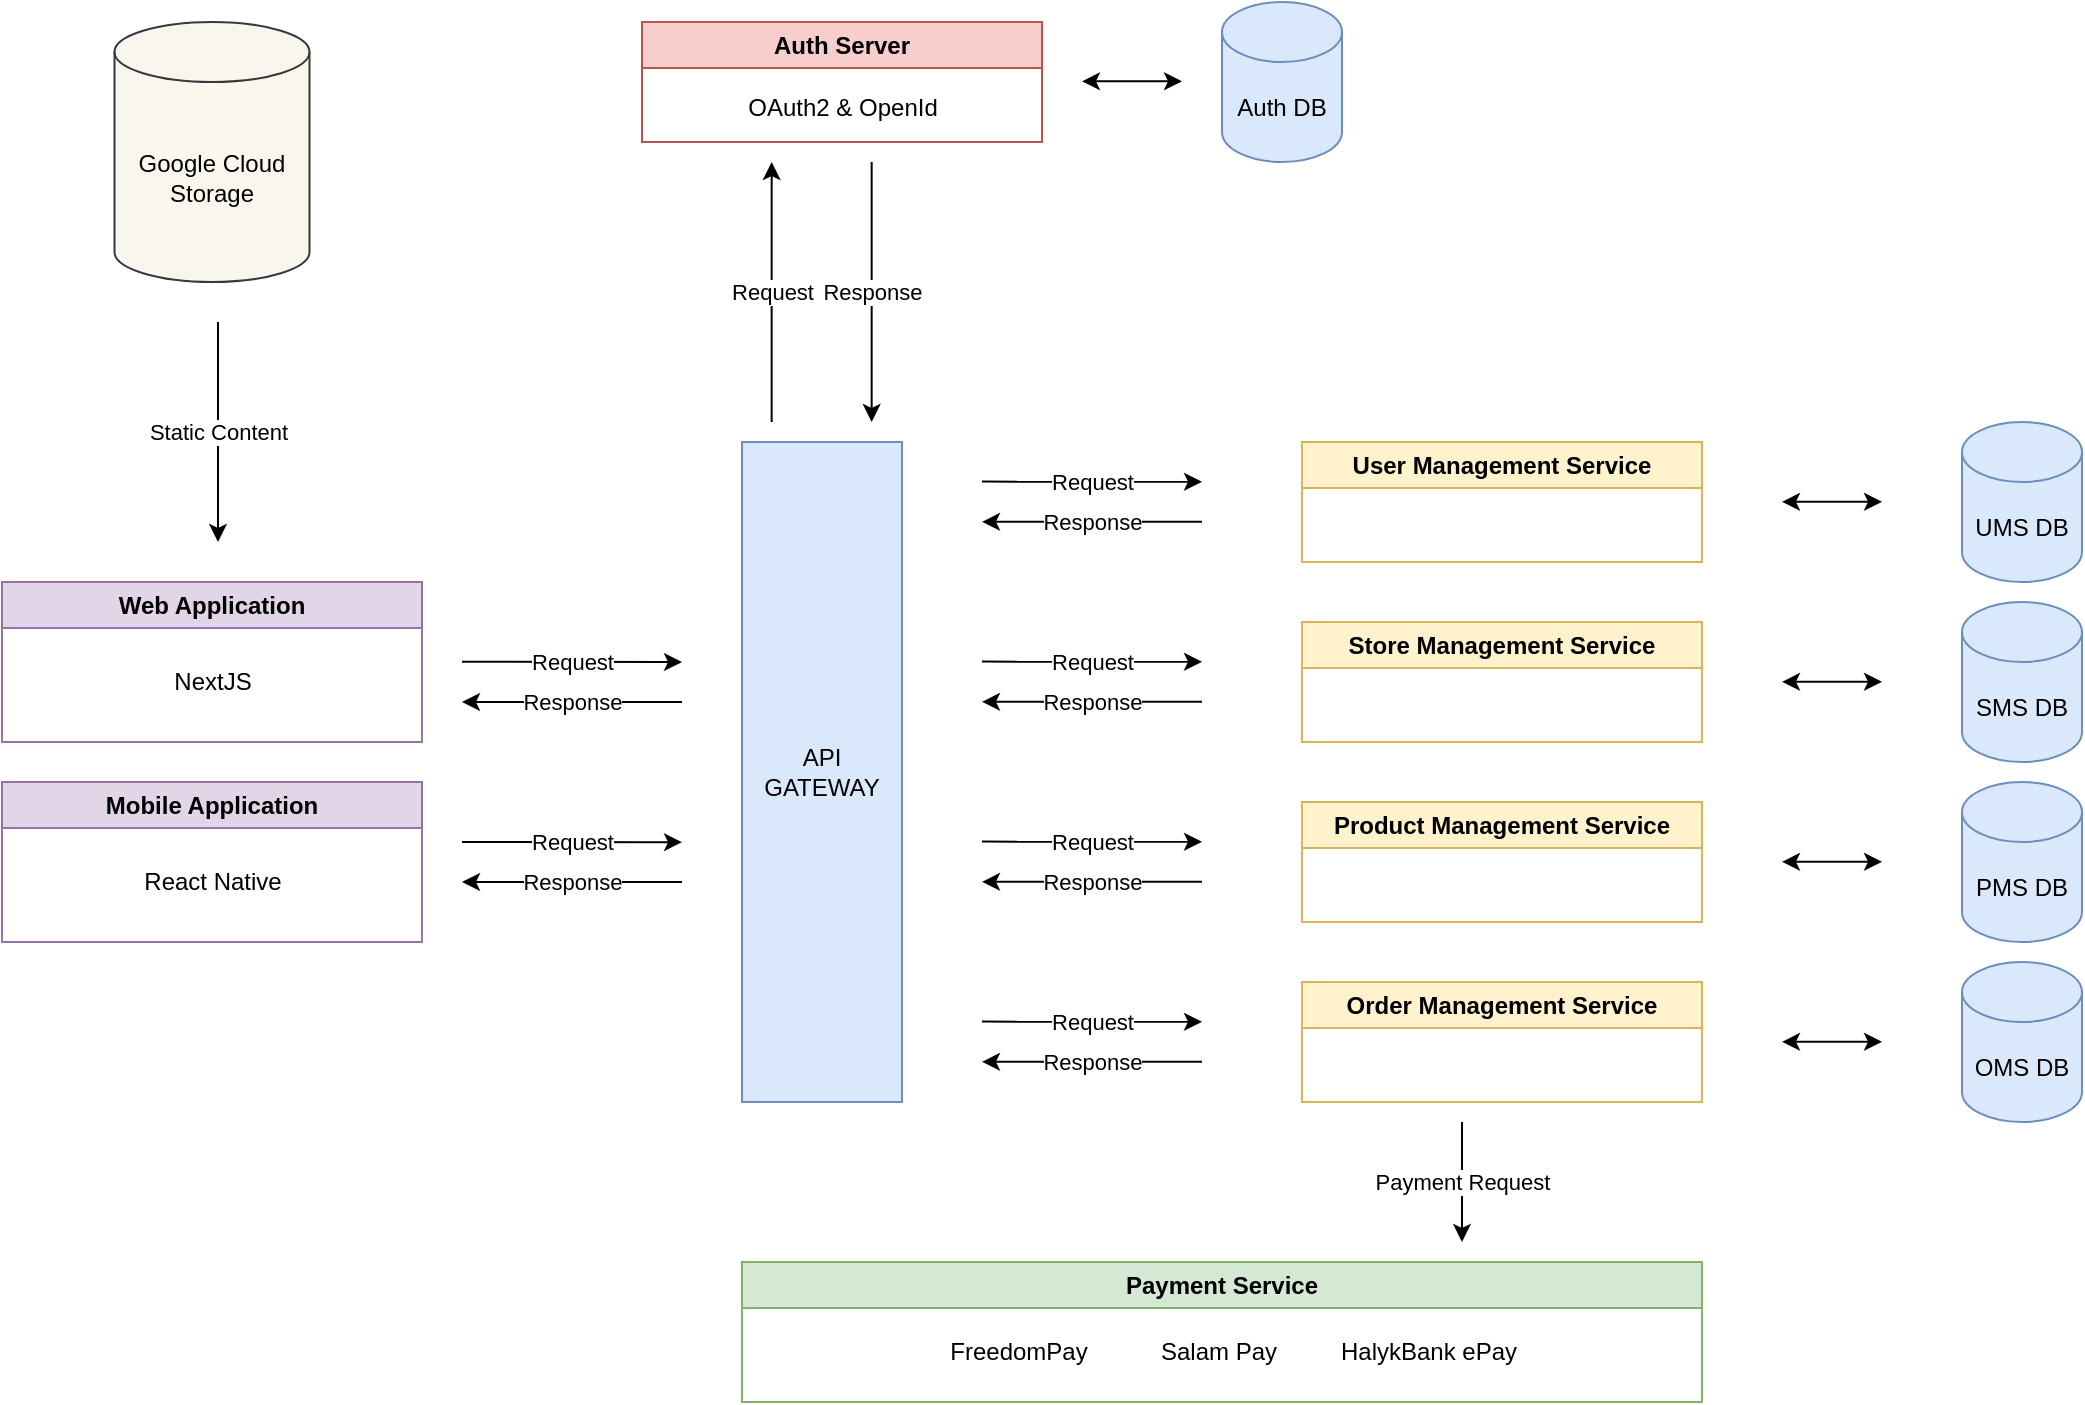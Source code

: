<mxfile version="24.2.5" type="github">
  <diagram name="Page-1" id="4DVArmQ2FKZMZtiGT3NC">
    <mxGraphModel dx="657" dy="352" grid="1" gridSize="10" guides="1" tooltips="1" connect="1" arrows="1" fold="1" page="1" pageScale="1" pageWidth="850" pageHeight="1100" math="0" shadow="0">
      <root>
        <mxCell id="0" />
        <mxCell id="1" parent="0" />
        <mxCell id="9ykSHjA-KUcAoBF8mec--2" value="Web Application" style="swimlane;whiteSpace=wrap;html=1;fillColor=#e1d5e7;strokeColor=#9673a6;" vertex="1" parent="1">
          <mxGeometry x="350" y="470" width="210" height="80" as="geometry" />
        </mxCell>
        <mxCell id="9ykSHjA-KUcAoBF8mec--70" value="NextJS" style="text;html=1;align=center;verticalAlign=middle;resizable=0;points=[];autosize=1;strokeColor=none;fillColor=none;" vertex="1" parent="9ykSHjA-KUcAoBF8mec--2">
          <mxGeometry x="75" y="35" width="60" height="30" as="geometry" />
        </mxCell>
        <mxCell id="9ykSHjA-KUcAoBF8mec--3" value="Mobile Application" style="swimlane;whiteSpace=wrap;html=1;fillColor=#e1d5e7;strokeColor=#9673a6;" vertex="1" parent="1">
          <mxGeometry x="350" y="570" width="210" height="80" as="geometry" />
        </mxCell>
        <mxCell id="9ykSHjA-KUcAoBF8mec--71" value="&lt;div&gt;React Native&lt;/div&gt;" style="text;html=1;align=center;verticalAlign=middle;resizable=0;points=[];autosize=1;strokeColor=none;fillColor=none;" vertex="1" parent="9ykSHjA-KUcAoBF8mec--3">
          <mxGeometry x="60" y="35" width="90" height="30" as="geometry" />
        </mxCell>
        <mxCell id="9ykSHjA-KUcAoBF8mec--7" value="&lt;div&gt;API&lt;/div&gt;&lt;div&gt;GATEWAY&lt;br&gt;&lt;/div&gt;" style="rounded=0;whiteSpace=wrap;html=1;fillColor=#dae8fc;strokeColor=#6c8ebf;" vertex="1" parent="1">
          <mxGeometry x="720" y="400" width="80" height="330" as="geometry" />
        </mxCell>
        <mxCell id="9ykSHjA-KUcAoBF8mec--13" value="" style="endArrow=classic;html=1;rounded=0;" edge="1" parent="1">
          <mxGeometry relative="1" as="geometry">
            <mxPoint x="580" y="509.9" as="sourcePoint" />
            <mxPoint x="690" y="510" as="targetPoint" />
          </mxGeometry>
        </mxCell>
        <mxCell id="9ykSHjA-KUcAoBF8mec--14" value="&lt;div&gt;Request&lt;/div&gt;" style="edgeLabel;resizable=0;html=1;;align=center;verticalAlign=middle;" connectable="0" vertex="1" parent="9ykSHjA-KUcAoBF8mec--13">
          <mxGeometry relative="1" as="geometry" />
        </mxCell>
        <mxCell id="9ykSHjA-KUcAoBF8mec--16" value="" style="endArrow=classic;html=1;rounded=0;" edge="1" parent="1">
          <mxGeometry relative="1" as="geometry">
            <mxPoint x="580" y="600" as="sourcePoint" />
            <mxPoint x="690" y="600.1" as="targetPoint" />
          </mxGeometry>
        </mxCell>
        <mxCell id="9ykSHjA-KUcAoBF8mec--17" value="&lt;div&gt;Request&lt;/div&gt;" style="edgeLabel;resizable=0;html=1;;align=center;verticalAlign=middle;" connectable="0" vertex="1" parent="9ykSHjA-KUcAoBF8mec--16">
          <mxGeometry relative="1" as="geometry" />
        </mxCell>
        <mxCell id="9ykSHjA-KUcAoBF8mec--18" value="" style="endArrow=classic;html=1;rounded=0;" edge="1" parent="1">
          <mxGeometry relative="1" as="geometry">
            <mxPoint x="690" y="530" as="sourcePoint" />
            <mxPoint x="580" y="530" as="targetPoint" />
          </mxGeometry>
        </mxCell>
        <mxCell id="9ykSHjA-KUcAoBF8mec--19" value="&lt;div&gt;Response&lt;/div&gt;" style="edgeLabel;resizable=0;html=1;;align=center;verticalAlign=middle;" connectable="0" vertex="1" parent="9ykSHjA-KUcAoBF8mec--18">
          <mxGeometry relative="1" as="geometry" />
        </mxCell>
        <mxCell id="9ykSHjA-KUcAoBF8mec--20" value="" style="endArrow=classic;html=1;rounded=0;" edge="1" parent="1">
          <mxGeometry relative="1" as="geometry">
            <mxPoint x="690" y="620" as="sourcePoint" />
            <mxPoint x="580" y="620" as="targetPoint" />
          </mxGeometry>
        </mxCell>
        <mxCell id="9ykSHjA-KUcAoBF8mec--21" value="&lt;div&gt;Response&lt;/div&gt;" style="edgeLabel;resizable=0;html=1;;align=center;verticalAlign=middle;" connectable="0" vertex="1" parent="9ykSHjA-KUcAoBF8mec--20">
          <mxGeometry relative="1" as="geometry" />
        </mxCell>
        <mxCell id="9ykSHjA-KUcAoBF8mec--22" value="Auth Server" style="swimlane;whiteSpace=wrap;html=1;fillColor=#f8cecc;strokeColor=#b85450;" vertex="1" parent="1">
          <mxGeometry x="670" y="190" width="200" height="60" as="geometry" />
        </mxCell>
        <mxCell id="9ykSHjA-KUcAoBF8mec--25" value="" style="endArrow=classic;html=1;rounded=0;" edge="1" parent="1">
          <mxGeometry relative="1" as="geometry">
            <mxPoint x="734.83" y="390" as="sourcePoint" />
            <mxPoint x="734.83" y="260" as="targetPoint" />
          </mxGeometry>
        </mxCell>
        <mxCell id="9ykSHjA-KUcAoBF8mec--26" value="&lt;div&gt;Request&lt;/div&gt;" style="edgeLabel;resizable=0;html=1;;align=center;verticalAlign=middle;" connectable="0" vertex="1" parent="9ykSHjA-KUcAoBF8mec--25">
          <mxGeometry relative="1" as="geometry" />
        </mxCell>
        <mxCell id="9ykSHjA-KUcAoBF8mec--27" value="" style="endArrow=classic;html=1;rounded=0;" edge="1" parent="1">
          <mxGeometry relative="1" as="geometry">
            <mxPoint x="784.83" y="260" as="sourcePoint" />
            <mxPoint x="784.83" y="390" as="targetPoint" />
          </mxGeometry>
        </mxCell>
        <mxCell id="9ykSHjA-KUcAoBF8mec--28" value="&lt;div&gt;Response&lt;/div&gt;" style="edgeLabel;resizable=0;html=1;;align=center;verticalAlign=middle;" connectable="0" vertex="1" parent="9ykSHjA-KUcAoBF8mec--27">
          <mxGeometry relative="1" as="geometry" />
        </mxCell>
        <mxCell id="9ykSHjA-KUcAoBF8mec--29" value="Auth DB" style="shape=cylinder3;whiteSpace=wrap;html=1;boundedLbl=1;backgroundOutline=1;size=15;fillColor=#dae8fc;strokeColor=#6c8ebf;" vertex="1" parent="1">
          <mxGeometry x="960" y="180" width="60" height="80" as="geometry" />
        </mxCell>
        <mxCell id="9ykSHjA-KUcAoBF8mec--30" value="" style="endArrow=classic;startArrow=classic;html=1;rounded=0;" edge="1" parent="1">
          <mxGeometry width="50" height="50" relative="1" as="geometry">
            <mxPoint x="890" y="219.66" as="sourcePoint" />
            <mxPoint x="940" y="219.66" as="targetPoint" />
          </mxGeometry>
        </mxCell>
        <mxCell id="9ykSHjA-KUcAoBF8mec--31" value="User Management Service" style="swimlane;whiteSpace=wrap;html=1;fillColor=#fff2cc;strokeColor=#d6b656;" vertex="1" parent="1">
          <mxGeometry x="1000" y="400" width="200" height="60" as="geometry" />
        </mxCell>
        <mxCell id="9ykSHjA-KUcAoBF8mec--32" value="UMS DB" style="shape=cylinder3;whiteSpace=wrap;html=1;boundedLbl=1;backgroundOutline=1;size=15;fillColor=#dae8fc;strokeColor=#6c8ebf;" vertex="1" parent="1">
          <mxGeometry x="1330" y="390" width="60" height="80" as="geometry" />
        </mxCell>
        <mxCell id="9ykSHjA-KUcAoBF8mec--33" value="" style="endArrow=classic;startArrow=classic;html=1;rounded=0;" edge="1" parent="1">
          <mxGeometry width="50" height="50" relative="1" as="geometry">
            <mxPoint x="1240" y="429.91" as="sourcePoint" />
            <mxPoint x="1290" y="429.91" as="targetPoint" />
          </mxGeometry>
        </mxCell>
        <mxCell id="9ykSHjA-KUcAoBF8mec--34" value="" style="endArrow=classic;html=1;rounded=0;" edge="1" parent="1">
          <mxGeometry relative="1" as="geometry">
            <mxPoint x="840" y="419.8" as="sourcePoint" />
            <mxPoint x="950" y="419.9" as="targetPoint" />
          </mxGeometry>
        </mxCell>
        <mxCell id="9ykSHjA-KUcAoBF8mec--35" value="&lt;div&gt;Request&lt;/div&gt;" style="edgeLabel;resizable=0;html=1;;align=center;verticalAlign=middle;" connectable="0" vertex="1" parent="9ykSHjA-KUcAoBF8mec--34">
          <mxGeometry relative="1" as="geometry" />
        </mxCell>
        <mxCell id="9ykSHjA-KUcAoBF8mec--36" value="" style="endArrow=classic;html=1;rounded=0;" edge="1" parent="1">
          <mxGeometry relative="1" as="geometry">
            <mxPoint x="950" y="439.9" as="sourcePoint" />
            <mxPoint x="840" y="439.9" as="targetPoint" />
          </mxGeometry>
        </mxCell>
        <mxCell id="9ykSHjA-KUcAoBF8mec--37" value="&lt;div&gt;Response&lt;/div&gt;" style="edgeLabel;resizable=0;html=1;;align=center;verticalAlign=middle;" connectable="0" vertex="1" parent="9ykSHjA-KUcAoBF8mec--36">
          <mxGeometry relative="1" as="geometry" />
        </mxCell>
        <mxCell id="9ykSHjA-KUcAoBF8mec--45" value="Store Management Service" style="swimlane;whiteSpace=wrap;html=1;fillColor=#fff2cc;strokeColor=#d6b656;" vertex="1" parent="1">
          <mxGeometry x="1000" y="490" width="200" height="60" as="geometry" />
        </mxCell>
        <mxCell id="9ykSHjA-KUcAoBF8mec--46" value="SMS DB" style="shape=cylinder3;whiteSpace=wrap;html=1;boundedLbl=1;backgroundOutline=1;size=15;fillColor=#dae8fc;strokeColor=#6c8ebf;" vertex="1" parent="1">
          <mxGeometry x="1330" y="480" width="60" height="80" as="geometry" />
        </mxCell>
        <mxCell id="9ykSHjA-KUcAoBF8mec--47" value="" style="endArrow=classic;startArrow=classic;html=1;rounded=0;" edge="1" parent="1">
          <mxGeometry width="50" height="50" relative="1" as="geometry">
            <mxPoint x="1240" y="519.91" as="sourcePoint" />
            <mxPoint x="1290" y="519.91" as="targetPoint" />
          </mxGeometry>
        </mxCell>
        <mxCell id="9ykSHjA-KUcAoBF8mec--48" value="" style="endArrow=classic;html=1;rounded=0;" edge="1" parent="1">
          <mxGeometry relative="1" as="geometry">
            <mxPoint x="840" y="509.8" as="sourcePoint" />
            <mxPoint x="950" y="509.9" as="targetPoint" />
          </mxGeometry>
        </mxCell>
        <mxCell id="9ykSHjA-KUcAoBF8mec--49" value="&lt;div&gt;Request&lt;/div&gt;" style="edgeLabel;resizable=0;html=1;;align=center;verticalAlign=middle;" connectable="0" vertex="1" parent="9ykSHjA-KUcAoBF8mec--48">
          <mxGeometry relative="1" as="geometry" />
        </mxCell>
        <mxCell id="9ykSHjA-KUcAoBF8mec--50" value="" style="endArrow=classic;html=1;rounded=0;" edge="1" parent="1">
          <mxGeometry relative="1" as="geometry">
            <mxPoint x="950" y="529.9" as="sourcePoint" />
            <mxPoint x="840" y="529.9" as="targetPoint" />
          </mxGeometry>
        </mxCell>
        <mxCell id="9ykSHjA-KUcAoBF8mec--51" value="&lt;div&gt;Response&lt;/div&gt;" style="edgeLabel;resizable=0;html=1;;align=center;verticalAlign=middle;" connectable="0" vertex="1" parent="9ykSHjA-KUcAoBF8mec--50">
          <mxGeometry relative="1" as="geometry" />
        </mxCell>
        <mxCell id="9ykSHjA-KUcAoBF8mec--52" value="Product Management Service" style="swimlane;whiteSpace=wrap;html=1;fillColor=#fff2cc;strokeColor=#d6b656;" vertex="1" parent="1">
          <mxGeometry x="1000" y="580" width="200" height="60" as="geometry" />
        </mxCell>
        <mxCell id="9ykSHjA-KUcAoBF8mec--53" value="PMS DB" style="shape=cylinder3;whiteSpace=wrap;html=1;boundedLbl=1;backgroundOutline=1;size=15;fillColor=#dae8fc;strokeColor=#6c8ebf;" vertex="1" parent="1">
          <mxGeometry x="1330" y="570" width="60" height="80" as="geometry" />
        </mxCell>
        <mxCell id="9ykSHjA-KUcAoBF8mec--54" value="" style="endArrow=classic;startArrow=classic;html=1;rounded=0;" edge="1" parent="1">
          <mxGeometry width="50" height="50" relative="1" as="geometry">
            <mxPoint x="1240" y="609.91" as="sourcePoint" />
            <mxPoint x="1290" y="609.91" as="targetPoint" />
          </mxGeometry>
        </mxCell>
        <mxCell id="9ykSHjA-KUcAoBF8mec--55" value="" style="endArrow=classic;html=1;rounded=0;" edge="1" parent="1">
          <mxGeometry relative="1" as="geometry">
            <mxPoint x="840" y="599.8" as="sourcePoint" />
            <mxPoint x="950" y="599.9" as="targetPoint" />
          </mxGeometry>
        </mxCell>
        <mxCell id="9ykSHjA-KUcAoBF8mec--56" value="&lt;div&gt;Request&lt;/div&gt;" style="edgeLabel;resizable=0;html=1;;align=center;verticalAlign=middle;" connectable="0" vertex="1" parent="9ykSHjA-KUcAoBF8mec--55">
          <mxGeometry relative="1" as="geometry" />
        </mxCell>
        <mxCell id="9ykSHjA-KUcAoBF8mec--57" value="" style="endArrow=classic;html=1;rounded=0;" edge="1" parent="1">
          <mxGeometry relative="1" as="geometry">
            <mxPoint x="950" y="619.9" as="sourcePoint" />
            <mxPoint x="840" y="619.9" as="targetPoint" />
          </mxGeometry>
        </mxCell>
        <mxCell id="9ykSHjA-KUcAoBF8mec--58" value="&lt;div&gt;Response&lt;/div&gt;" style="edgeLabel;resizable=0;html=1;;align=center;verticalAlign=middle;" connectable="0" vertex="1" parent="9ykSHjA-KUcAoBF8mec--57">
          <mxGeometry relative="1" as="geometry" />
        </mxCell>
        <mxCell id="9ykSHjA-KUcAoBF8mec--59" value="Order Management Service" style="swimlane;whiteSpace=wrap;html=1;fillColor=#fff2cc;strokeColor=#d6b656;" vertex="1" parent="1">
          <mxGeometry x="1000" y="670" width="200" height="60" as="geometry" />
        </mxCell>
        <mxCell id="9ykSHjA-KUcAoBF8mec--60" value="OMS DB" style="shape=cylinder3;whiteSpace=wrap;html=1;boundedLbl=1;backgroundOutline=1;size=15;fillColor=#dae8fc;strokeColor=#6c8ebf;" vertex="1" parent="1">
          <mxGeometry x="1330" y="660" width="60" height="80" as="geometry" />
        </mxCell>
        <mxCell id="9ykSHjA-KUcAoBF8mec--61" value="" style="endArrow=classic;startArrow=classic;html=1;rounded=0;" edge="1" parent="1">
          <mxGeometry width="50" height="50" relative="1" as="geometry">
            <mxPoint x="1240" y="699.91" as="sourcePoint" />
            <mxPoint x="1290" y="699.91" as="targetPoint" />
          </mxGeometry>
        </mxCell>
        <mxCell id="9ykSHjA-KUcAoBF8mec--62" value="" style="endArrow=classic;html=1;rounded=0;" edge="1" parent="1">
          <mxGeometry relative="1" as="geometry">
            <mxPoint x="840" y="689.8" as="sourcePoint" />
            <mxPoint x="950" y="689.9" as="targetPoint" />
          </mxGeometry>
        </mxCell>
        <mxCell id="9ykSHjA-KUcAoBF8mec--63" value="&lt;div&gt;Request&lt;/div&gt;" style="edgeLabel;resizable=0;html=1;;align=center;verticalAlign=middle;" connectable="0" vertex="1" parent="9ykSHjA-KUcAoBF8mec--62">
          <mxGeometry relative="1" as="geometry" />
        </mxCell>
        <mxCell id="9ykSHjA-KUcAoBF8mec--64" value="" style="endArrow=classic;html=1;rounded=0;" edge="1" parent="1">
          <mxGeometry relative="1" as="geometry">
            <mxPoint x="950" y="709.9" as="sourcePoint" />
            <mxPoint x="840" y="709.9" as="targetPoint" />
          </mxGeometry>
        </mxCell>
        <mxCell id="9ykSHjA-KUcAoBF8mec--65" value="&lt;div&gt;Response&lt;/div&gt;" style="edgeLabel;resizable=0;html=1;;align=center;verticalAlign=middle;" connectable="0" vertex="1" parent="9ykSHjA-KUcAoBF8mec--64">
          <mxGeometry relative="1" as="geometry" />
        </mxCell>
        <mxCell id="9ykSHjA-KUcAoBF8mec--66" value="Google Cloud Storage" style="shape=cylinder3;whiteSpace=wrap;html=1;boundedLbl=1;backgroundOutline=1;size=15;fillColor=#f9f7ed;strokeColor=#36393d;" vertex="1" parent="1">
          <mxGeometry x="406.25" y="190" width="97.5" height="130" as="geometry" />
        </mxCell>
        <mxCell id="9ykSHjA-KUcAoBF8mec--67" value="" style="endArrow=classic;html=1;rounded=0;" edge="1" parent="1">
          <mxGeometry relative="1" as="geometry">
            <mxPoint x="458" y="340" as="sourcePoint" />
            <mxPoint x="458" y="450" as="targetPoint" />
          </mxGeometry>
        </mxCell>
        <mxCell id="9ykSHjA-KUcAoBF8mec--68" value="Static Content" style="edgeLabel;resizable=0;html=1;;align=center;verticalAlign=middle;" connectable="0" vertex="1" parent="9ykSHjA-KUcAoBF8mec--67">
          <mxGeometry relative="1" as="geometry" />
        </mxCell>
        <mxCell id="9ykSHjA-KUcAoBF8mec--69" value="OAuth2 &amp;amp; OpenId" style="text;html=1;align=center;verticalAlign=middle;resizable=0;points=[];autosize=1;strokeColor=none;fillColor=none;" vertex="1" parent="1">
          <mxGeometry x="710" y="218" width="120" height="30" as="geometry" />
        </mxCell>
        <mxCell id="9ykSHjA-KUcAoBF8mec--72" value="Payment Service" style="swimlane;whiteSpace=wrap;html=1;fillColor=#d5e8d4;strokeColor=#82b366;" vertex="1" parent="1">
          <mxGeometry x="720" y="810" width="480" height="70" as="geometry" />
        </mxCell>
        <mxCell id="9ykSHjA-KUcAoBF8mec--75" value="FreedomPay" style="text;html=1;align=center;verticalAlign=middle;resizable=0;points=[];autosize=1;" vertex="1" parent="9ykSHjA-KUcAoBF8mec--72">
          <mxGeometry x="92.5" y="30" width="90" height="30" as="geometry" />
        </mxCell>
        <mxCell id="9ykSHjA-KUcAoBF8mec--76" value="Salam Pay" style="text;html=1;align=center;verticalAlign=middle;resizable=0;points=[];autosize=1;" vertex="1" parent="9ykSHjA-KUcAoBF8mec--72">
          <mxGeometry x="197.5" y="30" width="80" height="30" as="geometry" />
        </mxCell>
        <mxCell id="9ykSHjA-KUcAoBF8mec--77" value="HalykBank ePay" style="text;html=1;align=center;verticalAlign=middle;resizable=0;points=[];autosize=1;" vertex="1" parent="9ykSHjA-KUcAoBF8mec--72">
          <mxGeometry x="287.5" y="30" width="110" height="30" as="geometry" />
        </mxCell>
        <mxCell id="9ykSHjA-KUcAoBF8mec--84" value="" style="endArrow=classic;html=1;rounded=0;" edge="1" parent="1">
          <mxGeometry relative="1" as="geometry">
            <mxPoint x="1080" y="740" as="sourcePoint" />
            <mxPoint x="1080" y="800" as="targetPoint" />
          </mxGeometry>
        </mxCell>
        <mxCell id="9ykSHjA-KUcAoBF8mec--85" value="Payment Request" style="edgeLabel;resizable=0;html=1;;align=center;verticalAlign=middle;" connectable="0" vertex="1" parent="9ykSHjA-KUcAoBF8mec--84">
          <mxGeometry relative="1" as="geometry" />
        </mxCell>
      </root>
    </mxGraphModel>
  </diagram>
</mxfile>
